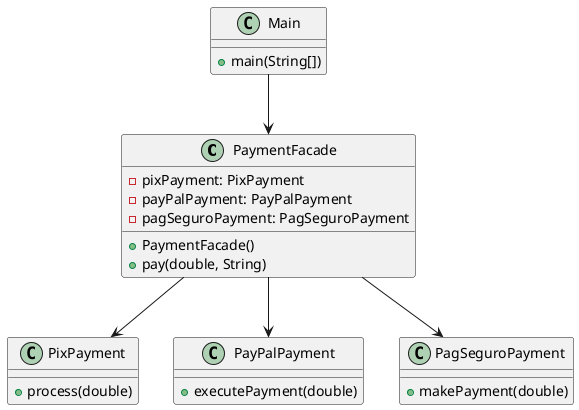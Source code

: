 @startuml facade

class PaymentFacade {
  - pixPayment: PixPayment
  - payPalPayment: PayPalPayment
  - pagSeguroPayment: PagSeguroPayment
  + PaymentFacade()
  + pay(double, String)
}

class Main {
  + main(String[])
}

class PixPayment {
  + process(double)
}

class PayPalPayment {
  + executePayment(double)
}

class PagSeguroPayment {
  + makePayment(double)
}

Main --> PaymentFacade
PaymentFacade --> PixPayment
PaymentFacade --> PayPalPayment
PaymentFacade --> PagSeguroPayment

@enduml

